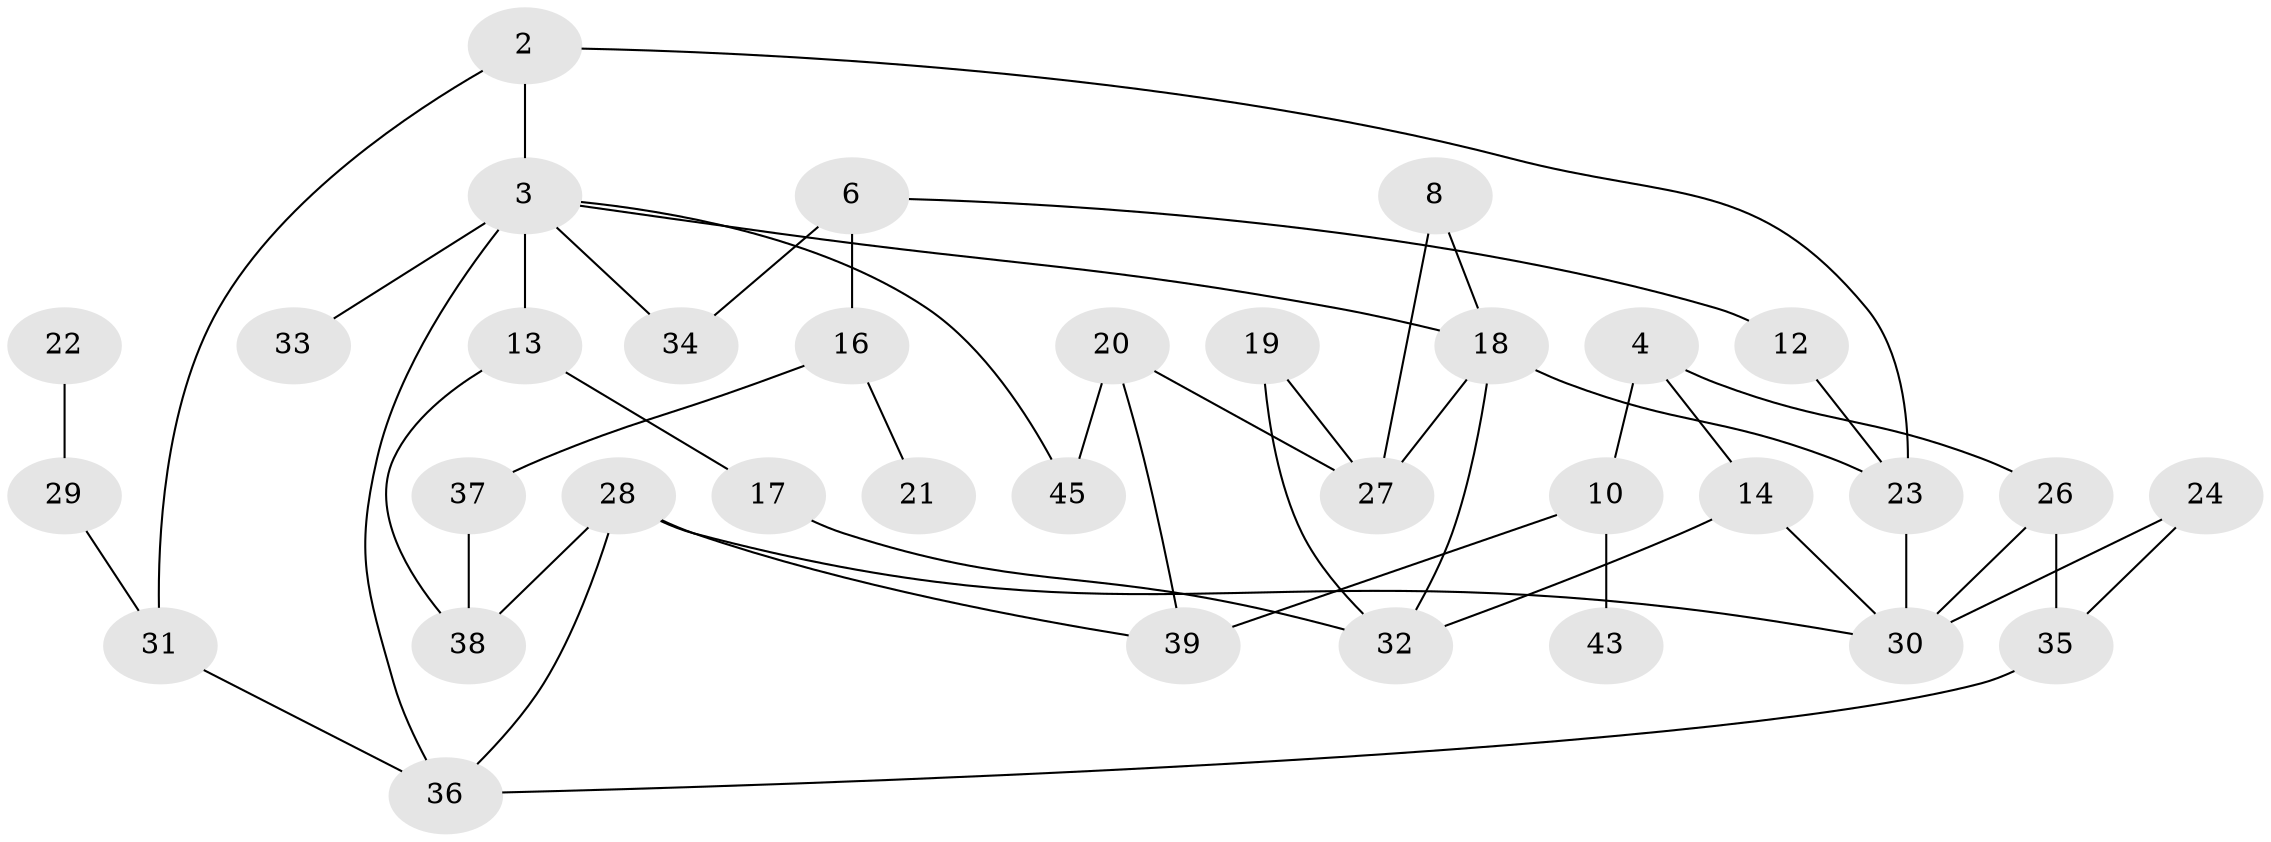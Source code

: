 // original degree distribution, {3: 0.2054794520547945, 0: 0.136986301369863, 2: 0.3424657534246575, 5: 0.0136986301369863, 6: 0.0273972602739726, 4: 0.1095890410958904, 1: 0.1643835616438356}
// Generated by graph-tools (version 1.1) at 2025/35/03/04/25 23:35:52]
// undirected, 34 vertices, 49 edges
graph export_dot {
  node [color=gray90,style=filled];
  2;
  3;
  4;
  6;
  8;
  10;
  12;
  13;
  14;
  16;
  17;
  18;
  19;
  20;
  21;
  22;
  23;
  24;
  26;
  27;
  28;
  29;
  30;
  31;
  32;
  33;
  34;
  35;
  36;
  37;
  38;
  39;
  43;
  45;
  2 -- 3 [weight=1.0];
  2 -- 23 [weight=1.0];
  2 -- 31 [weight=1.0];
  3 -- 13 [weight=1.0];
  3 -- 18 [weight=1.0];
  3 -- 33 [weight=2.0];
  3 -- 34 [weight=1.0];
  3 -- 36 [weight=1.0];
  3 -- 45 [weight=1.0];
  4 -- 10 [weight=1.0];
  4 -- 14 [weight=1.0];
  4 -- 26 [weight=1.0];
  6 -- 12 [weight=1.0];
  6 -- 16 [weight=1.0];
  6 -- 34 [weight=1.0];
  8 -- 18 [weight=1.0];
  8 -- 27 [weight=1.0];
  10 -- 39 [weight=1.0];
  10 -- 43 [weight=1.0];
  12 -- 23 [weight=1.0];
  13 -- 17 [weight=1.0];
  13 -- 38 [weight=1.0];
  14 -- 30 [weight=1.0];
  14 -- 32 [weight=1.0];
  16 -- 21 [weight=1.0];
  16 -- 37 [weight=1.0];
  17 -- 32 [weight=1.0];
  18 -- 23 [weight=1.0];
  18 -- 27 [weight=1.0];
  18 -- 32 [weight=1.0];
  19 -- 27 [weight=1.0];
  19 -- 32 [weight=1.0];
  20 -- 27 [weight=1.0];
  20 -- 39 [weight=1.0];
  20 -- 45 [weight=1.0];
  22 -- 29 [weight=1.0];
  23 -- 30 [weight=1.0];
  24 -- 30 [weight=1.0];
  24 -- 35 [weight=1.0];
  26 -- 30 [weight=1.0];
  26 -- 35 [weight=1.0];
  28 -- 30 [weight=1.0];
  28 -- 36 [weight=1.0];
  28 -- 38 [weight=1.0];
  28 -- 39 [weight=1.0];
  29 -- 31 [weight=1.0];
  31 -- 36 [weight=1.0];
  35 -- 36 [weight=1.0];
  37 -- 38 [weight=1.0];
}
